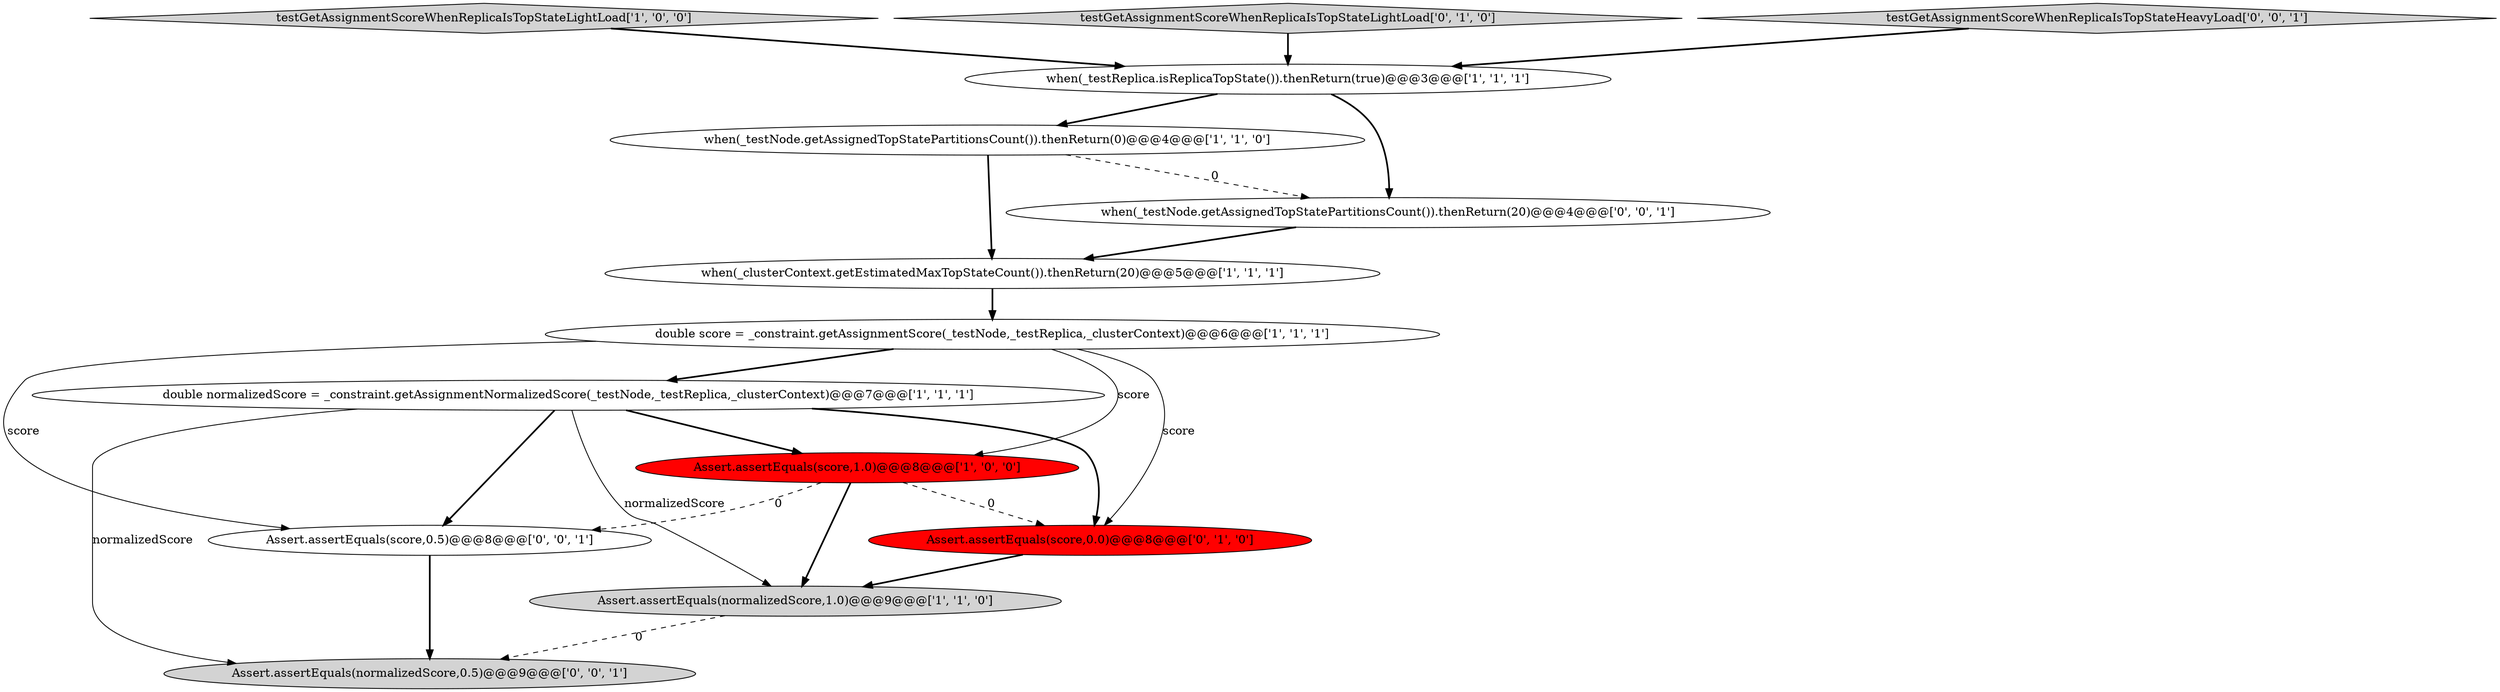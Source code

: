 digraph {
8 [style = filled, label = "Assert.assertEquals(score,0.0)@@@8@@@['0', '1', '0']", fillcolor = red, shape = ellipse image = "AAA1AAABBB2BBB"];
10 [style = filled, label = "when(_testNode.getAssignedTopStatePartitionsCount()).thenReturn(20)@@@4@@@['0', '0', '1']", fillcolor = white, shape = ellipse image = "AAA0AAABBB3BBB"];
6 [style = filled, label = "double normalizedScore = _constraint.getAssignmentNormalizedScore(_testNode,_testReplica,_clusterContext)@@@7@@@['1', '1', '1']", fillcolor = white, shape = ellipse image = "AAA0AAABBB1BBB"];
1 [style = filled, label = "when(_testNode.getAssignedTopStatePartitionsCount()).thenReturn(0)@@@4@@@['1', '1', '0']", fillcolor = white, shape = ellipse image = "AAA0AAABBB1BBB"];
4 [style = filled, label = "double score = _constraint.getAssignmentScore(_testNode,_testReplica,_clusterContext)@@@6@@@['1', '1', '1']", fillcolor = white, shape = ellipse image = "AAA0AAABBB1BBB"];
12 [style = filled, label = "Assert.assertEquals(score,0.5)@@@8@@@['0', '0', '1']", fillcolor = white, shape = ellipse image = "AAA0AAABBB3BBB"];
13 [style = filled, label = "Assert.assertEquals(normalizedScore,0.5)@@@9@@@['0', '0', '1']", fillcolor = lightgray, shape = ellipse image = "AAA0AAABBB3BBB"];
5 [style = filled, label = "when(_clusterContext.getEstimatedMaxTopStateCount()).thenReturn(20)@@@5@@@['1', '1', '1']", fillcolor = white, shape = ellipse image = "AAA0AAABBB1BBB"];
2 [style = filled, label = "Assert.assertEquals(score,1.0)@@@8@@@['1', '0', '0']", fillcolor = red, shape = ellipse image = "AAA1AAABBB1BBB"];
7 [style = filled, label = "testGetAssignmentScoreWhenReplicaIsTopStateLightLoad['1', '0', '0']", fillcolor = lightgray, shape = diamond image = "AAA0AAABBB1BBB"];
3 [style = filled, label = "when(_testReplica.isReplicaTopState()).thenReturn(true)@@@3@@@['1', '1', '1']", fillcolor = white, shape = ellipse image = "AAA0AAABBB1BBB"];
9 [style = filled, label = "testGetAssignmentScoreWhenReplicaIsTopStateLightLoad['0', '1', '0']", fillcolor = lightgray, shape = diamond image = "AAA0AAABBB2BBB"];
0 [style = filled, label = "Assert.assertEquals(normalizedScore,1.0)@@@9@@@['1', '1', '0']", fillcolor = lightgray, shape = ellipse image = "AAA0AAABBB1BBB"];
11 [style = filled, label = "testGetAssignmentScoreWhenReplicaIsTopStateHeavyLoad['0', '0', '1']", fillcolor = lightgray, shape = diamond image = "AAA0AAABBB3BBB"];
1->5 [style = bold, label=""];
3->1 [style = bold, label=""];
4->6 [style = bold, label=""];
1->10 [style = dashed, label="0"];
2->8 [style = dashed, label="0"];
6->0 [style = solid, label="normalizedScore"];
7->3 [style = bold, label=""];
6->2 [style = bold, label=""];
8->0 [style = bold, label=""];
3->10 [style = bold, label=""];
12->13 [style = bold, label=""];
2->12 [style = dashed, label="0"];
4->8 [style = solid, label="score"];
2->0 [style = bold, label=""];
10->5 [style = bold, label=""];
11->3 [style = bold, label=""];
6->13 [style = solid, label="normalizedScore"];
5->4 [style = bold, label=""];
6->8 [style = bold, label=""];
0->13 [style = dashed, label="0"];
9->3 [style = bold, label=""];
4->2 [style = solid, label="score"];
4->12 [style = solid, label="score"];
6->12 [style = bold, label=""];
}
